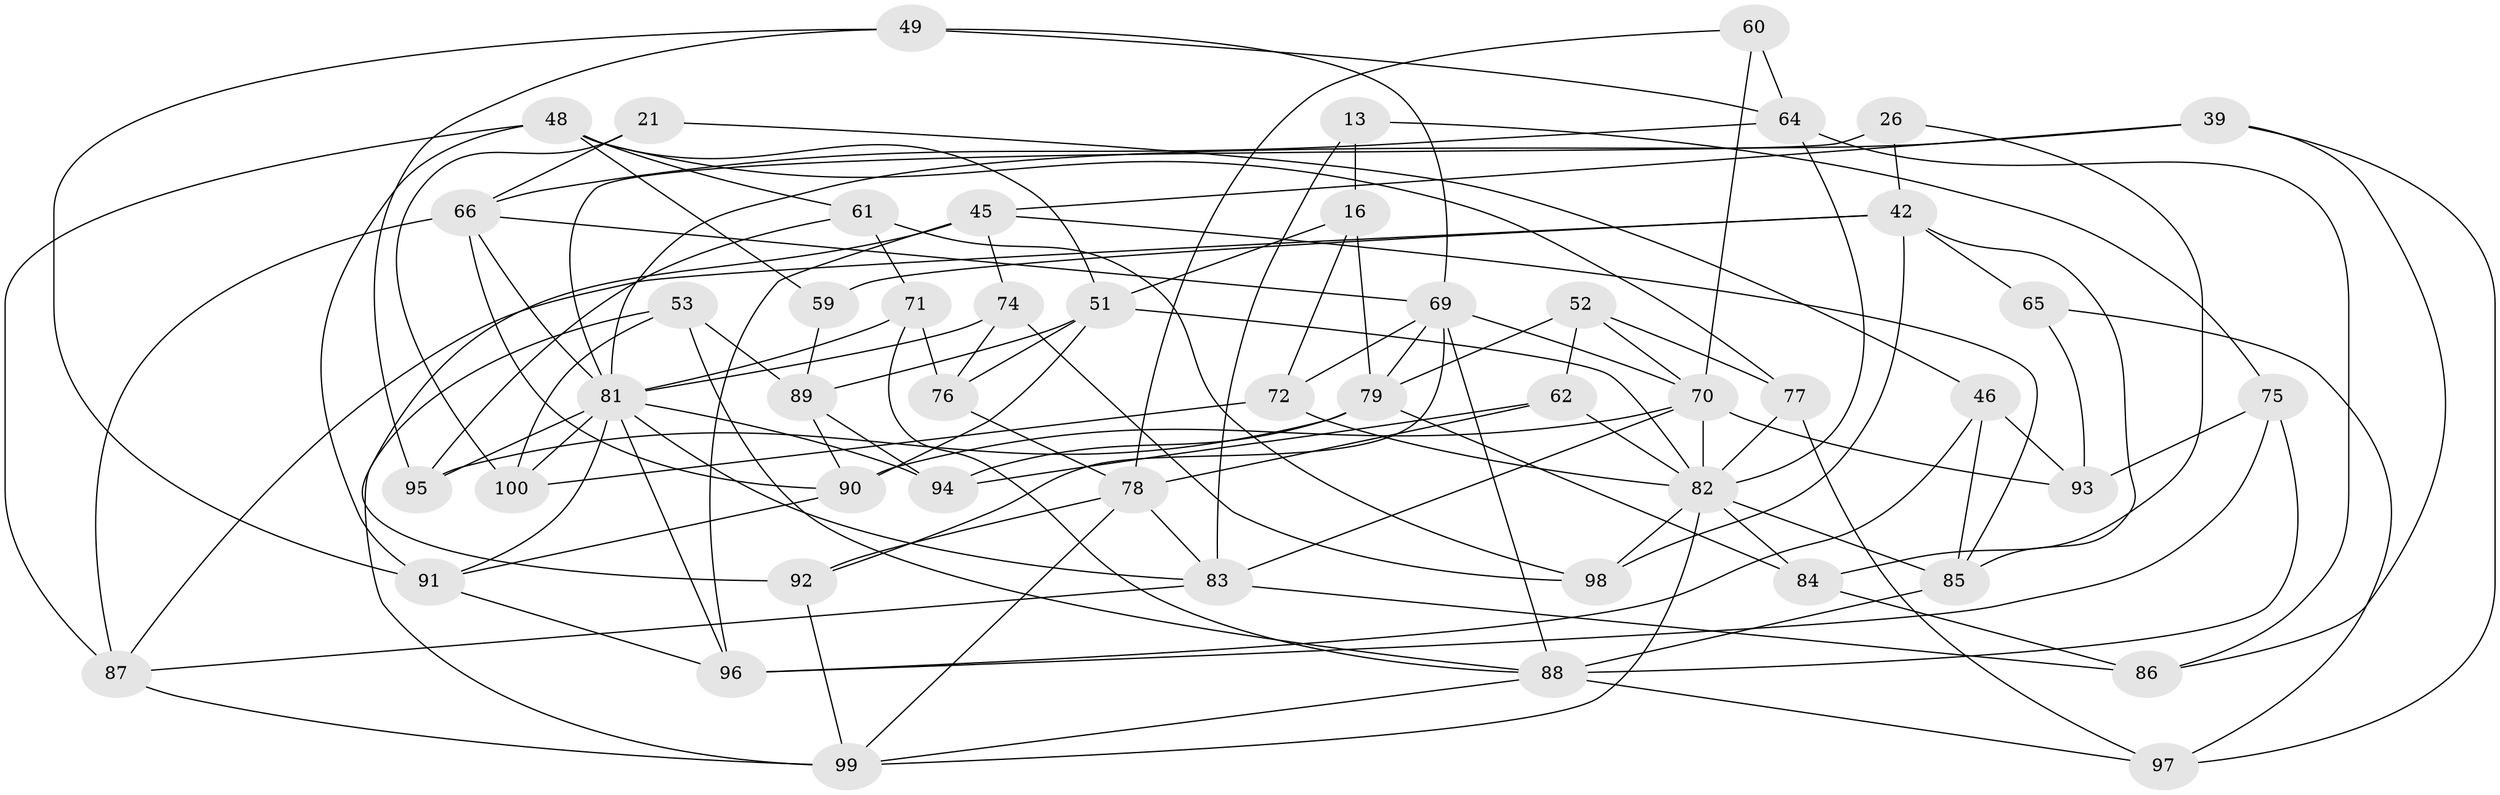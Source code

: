 // original degree distribution, {4: 1.0}
// Generated by graph-tools (version 1.1) at 2025/59/03/09/25 04:59:37]
// undirected, 50 vertices, 120 edges
graph export_dot {
graph [start="1"]
  node [color=gray90,style=filled];
  13;
  16 [super="+7"];
  21;
  26;
  39;
  42 [super="+9+34"];
  45 [super="+30"];
  46;
  48 [super="+28"];
  49;
  51 [super="+11+47"];
  52;
  53;
  59;
  60;
  61;
  62 [super="+38"];
  64 [super="+56"];
  65;
  66 [super="+15+33"];
  69 [super="+44"];
  70 [super="+40"];
  71;
  72;
  74;
  75;
  76;
  77;
  78 [super="+37"];
  79 [super="+10"];
  81 [super="+55+73+41"];
  82 [super="+35+67+43+58"];
  83 [super="+24"];
  84;
  85 [super="+68"];
  86;
  87 [super="+63"];
  88 [super="+1+17"];
  89 [super="+6+18"];
  90 [super="+50+54"];
  91 [super="+22"];
  92;
  93;
  94 [super="+25"];
  95;
  96 [super="+29"];
  97;
  98;
  99 [super="+36"];
  100 [super="+80"];
  13 -- 75;
  13 -- 83;
  13 -- 16 [weight=2];
  16 -- 79 [weight=2];
  16 -- 72;
  16 -- 51;
  21 -- 46;
  21 -- 66 [weight=2];
  21 -- 100;
  26 -- 84;
  26 -- 81 [weight=2];
  26 -- 42;
  39 -- 45;
  39 -- 97;
  39 -- 86;
  39 -- 81;
  42 -- 65 [weight=2];
  42 -- 59 [weight=2];
  42 -- 98;
  42 -- 85;
  42 -- 87;
  45 -- 92;
  45 -- 96 [weight=2];
  45 -- 74;
  45 -- 85;
  46 -- 93;
  46 -- 85;
  46 -- 96;
  48 -- 61;
  48 -- 91 [weight=2];
  48 -- 51 [weight=2];
  48 -- 59;
  48 -- 77;
  48 -- 87;
  49 -- 95;
  49 -- 91;
  49 -- 64;
  49 -- 69;
  51 -- 76;
  51 -- 89 [weight=2];
  51 -- 90;
  51 -- 82;
  52 -- 77;
  52 -- 62;
  52 -- 79;
  52 -- 70;
  53 -- 89;
  53 -- 88;
  53 -- 100;
  53 -- 99;
  59 -- 89;
  60 -- 78;
  60 -- 64 [weight=2];
  60 -- 70;
  61 -- 98;
  61 -- 95;
  61 -- 71;
  62 -- 94 [weight=2];
  62 -- 78 [weight=2];
  62 -- 82;
  64 -- 86;
  64 -- 66;
  64 -- 82;
  65 -- 93;
  65 -- 97;
  66 -- 87 [weight=2];
  66 -- 81 [weight=3];
  66 -- 90;
  66 -- 69;
  69 -- 88;
  69 -- 79 [weight=2];
  69 -- 70;
  69 -- 72;
  69 -- 92;
  70 -- 93;
  70 -- 90 [weight=3];
  70 -- 83 [weight=2];
  70 -- 82 [weight=3];
  71 -- 76;
  71 -- 88;
  71 -- 81;
  72 -- 100;
  72 -- 82;
  74 -- 98;
  74 -- 76;
  74 -- 81;
  75 -- 88;
  75 -- 93;
  75 -- 96;
  76 -- 78;
  77 -- 97;
  77 -- 82;
  78 -- 83 [weight=2];
  78 -- 92;
  78 -- 99;
  79 -- 84;
  79 -- 95;
  79 -- 94;
  81 -- 100 [weight=5];
  81 -- 96;
  81 -- 94;
  81 -- 95;
  81 -- 83;
  81 -- 91;
  82 -- 85;
  82 -- 98;
  82 -- 84;
  82 -- 99;
  83 -- 87;
  83 -- 86;
  84 -- 86;
  85 -- 88 [weight=2];
  87 -- 99;
  88 -- 97;
  88 -- 99;
  89 -- 94 [weight=2];
  89 -- 90 [weight=2];
  90 -- 91;
  91 -- 96;
  92 -- 99;
}
